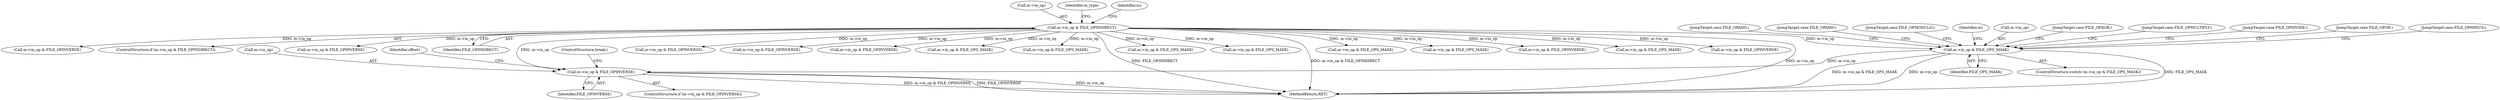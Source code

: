 digraph "0_file_447558595a3650db2886cd2f416ad0beba965801@pointer" {
"1000752" [label="(Call,m->in_op & FILE_OPINVERSE)"];
"1000559" [label="(Call,m->in_op & FILE_OPS_MASK)"];
"1000231" [label="(Call,m->in_op & FILE_OPINDIRECT)"];
"1000758" [label="(Identifier,offset)"];
"1000559" [label="(Call,m->in_op & FILE_OPS_MASK)"];
"1000691" [label="(JumpTarget,case FILE_OPDIVIDE:)"];
"1000586" [label="(JumpTarget,case FILE_OPOR:)"];
"1002199" [label="(Call,m->in_op & FILE_OPS_MASK)"];
"1000971" [label="(Call,m->in_op & FILE_OPINVERSE)"];
"1000649" [label="(JumpTarget,case FILE_OPMINUS:)"];
"1000232" [label="(Call,m->in_op)"];
"1000424" [label="(Identifier,in_type)"];
"1000448" [label="(Call,m->in_op & FILE_OPS_MASK)"];
"1000628" [label="(JumpTarget,case FILE_OPADD:)"];
"1000752" [label="(Call,m->in_op & FILE_OPINVERSE)"];
"1000760" [label="(ControlStructure,break;)"];
"1000565" [label="(JumpTarget,case FILE_OPAND:)"];
"1002284" [label="(Call,m->in_op & FILE_OPINVERSE)"];
"1000712" [label="(JumpTarget,case FILE_OPMODULO:)"];
"1000751" [label="(ControlStructure,if (m->in_op & FILE_OPINVERSE))"];
"1002173" [label="(Call,m->in_op & FILE_OPINVERSE)"];
"1000754" [label="(Identifier,m)"];
"1002756" [label="(MethodReturn,RET)"];
"1000230" [label="(ControlStructure,if (m->in_op & FILE_OPINDIRECT))"];
"1001446" [label="(Call,m->in_op & FILE_OPINVERSE)"];
"1000240" [label="(Identifier,m)"];
"1000560" [label="(Call,m->in_op)"];
"1000753" [label="(Call,m->in_op)"];
"1000235" [label="(Identifier,FILE_OPINDIRECT)"];
"1000563" [label="(Identifier,FILE_OPS_MASK)"];
"1001082" [label="(Call,m->in_op & FILE_OPINVERSE)"];
"1000533" [label="(Call,m->in_op & FILE_OPINVERSE)"];
"1000231" [label="(Call,m->in_op & FILE_OPINDIRECT)"];
"1001810" [label="(Call,m->in_op & FILE_OPINVERSE)"];
"1000778" [label="(Call,m->in_op & FILE_OPS_MASK)"];
"1001109" [label="(Call,m->in_op & FILE_OPS_MASK)"];
"1000997" [label="(Call,m->in_op & FILE_OPS_MASK)"];
"1000558" [label="(ControlStructure,switch (m->in_op & FILE_OPS_MASK))"];
"1000607" [label="(JumpTarget,case FILE_OPXOR:)"];
"1000670" [label="(JumpTarget,case FILE_OPMULTIPLY:)"];
"1000756" [label="(Identifier,FILE_OPINVERSE)"];
"1001836" [label="(Call,m->in_op & FILE_OPS_MASK)"];
"1001473" [label="(Call,m->in_op & FILE_OPS_MASK)"];
"1000752" -> "1000751"  [label="AST: "];
"1000752" -> "1000756"  [label="CFG: "];
"1000753" -> "1000752"  [label="AST: "];
"1000756" -> "1000752"  [label="AST: "];
"1000758" -> "1000752"  [label="CFG: "];
"1000760" -> "1000752"  [label="CFG: "];
"1000752" -> "1002756"  [label="DDG: m->in_op"];
"1000752" -> "1002756"  [label="DDG: m->in_op & FILE_OPINVERSE"];
"1000752" -> "1002756"  [label="DDG: FILE_OPINVERSE"];
"1000559" -> "1000752"  [label="DDG: m->in_op"];
"1000231" -> "1000752"  [label="DDG: m->in_op"];
"1000559" -> "1000558"  [label="AST: "];
"1000559" -> "1000563"  [label="CFG: "];
"1000560" -> "1000559"  [label="AST: "];
"1000563" -> "1000559"  [label="AST: "];
"1000565" -> "1000559"  [label="CFG: "];
"1000586" -> "1000559"  [label="CFG: "];
"1000607" -> "1000559"  [label="CFG: "];
"1000628" -> "1000559"  [label="CFG: "];
"1000649" -> "1000559"  [label="CFG: "];
"1000670" -> "1000559"  [label="CFG: "];
"1000691" -> "1000559"  [label="CFG: "];
"1000712" -> "1000559"  [label="CFG: "];
"1000754" -> "1000559"  [label="CFG: "];
"1000559" -> "1002756"  [label="DDG: m->in_op"];
"1000559" -> "1002756"  [label="DDG: FILE_OPS_MASK"];
"1000559" -> "1002756"  [label="DDG: m->in_op & FILE_OPS_MASK"];
"1000231" -> "1000559"  [label="DDG: m->in_op"];
"1000231" -> "1000230"  [label="AST: "];
"1000231" -> "1000235"  [label="CFG: "];
"1000232" -> "1000231"  [label="AST: "];
"1000235" -> "1000231"  [label="AST: "];
"1000240" -> "1000231"  [label="CFG: "];
"1000424" -> "1000231"  [label="CFG: "];
"1000231" -> "1002756"  [label="DDG: FILE_OPINDIRECT"];
"1000231" -> "1002756"  [label="DDG: m->in_op & FILE_OPINDIRECT"];
"1000231" -> "1002756"  [label="DDG: m->in_op"];
"1000231" -> "1000448"  [label="DDG: m->in_op"];
"1000231" -> "1000533"  [label="DDG: m->in_op"];
"1000231" -> "1000778"  [label="DDG: m->in_op"];
"1000231" -> "1000971"  [label="DDG: m->in_op"];
"1000231" -> "1000997"  [label="DDG: m->in_op"];
"1000231" -> "1001082"  [label="DDG: m->in_op"];
"1000231" -> "1001109"  [label="DDG: m->in_op"];
"1000231" -> "1001446"  [label="DDG: m->in_op"];
"1000231" -> "1001473"  [label="DDG: m->in_op"];
"1000231" -> "1001810"  [label="DDG: m->in_op"];
"1000231" -> "1001836"  [label="DDG: m->in_op"];
"1000231" -> "1002173"  [label="DDG: m->in_op"];
"1000231" -> "1002199"  [label="DDG: m->in_op"];
"1000231" -> "1002284"  [label="DDG: m->in_op"];
}
